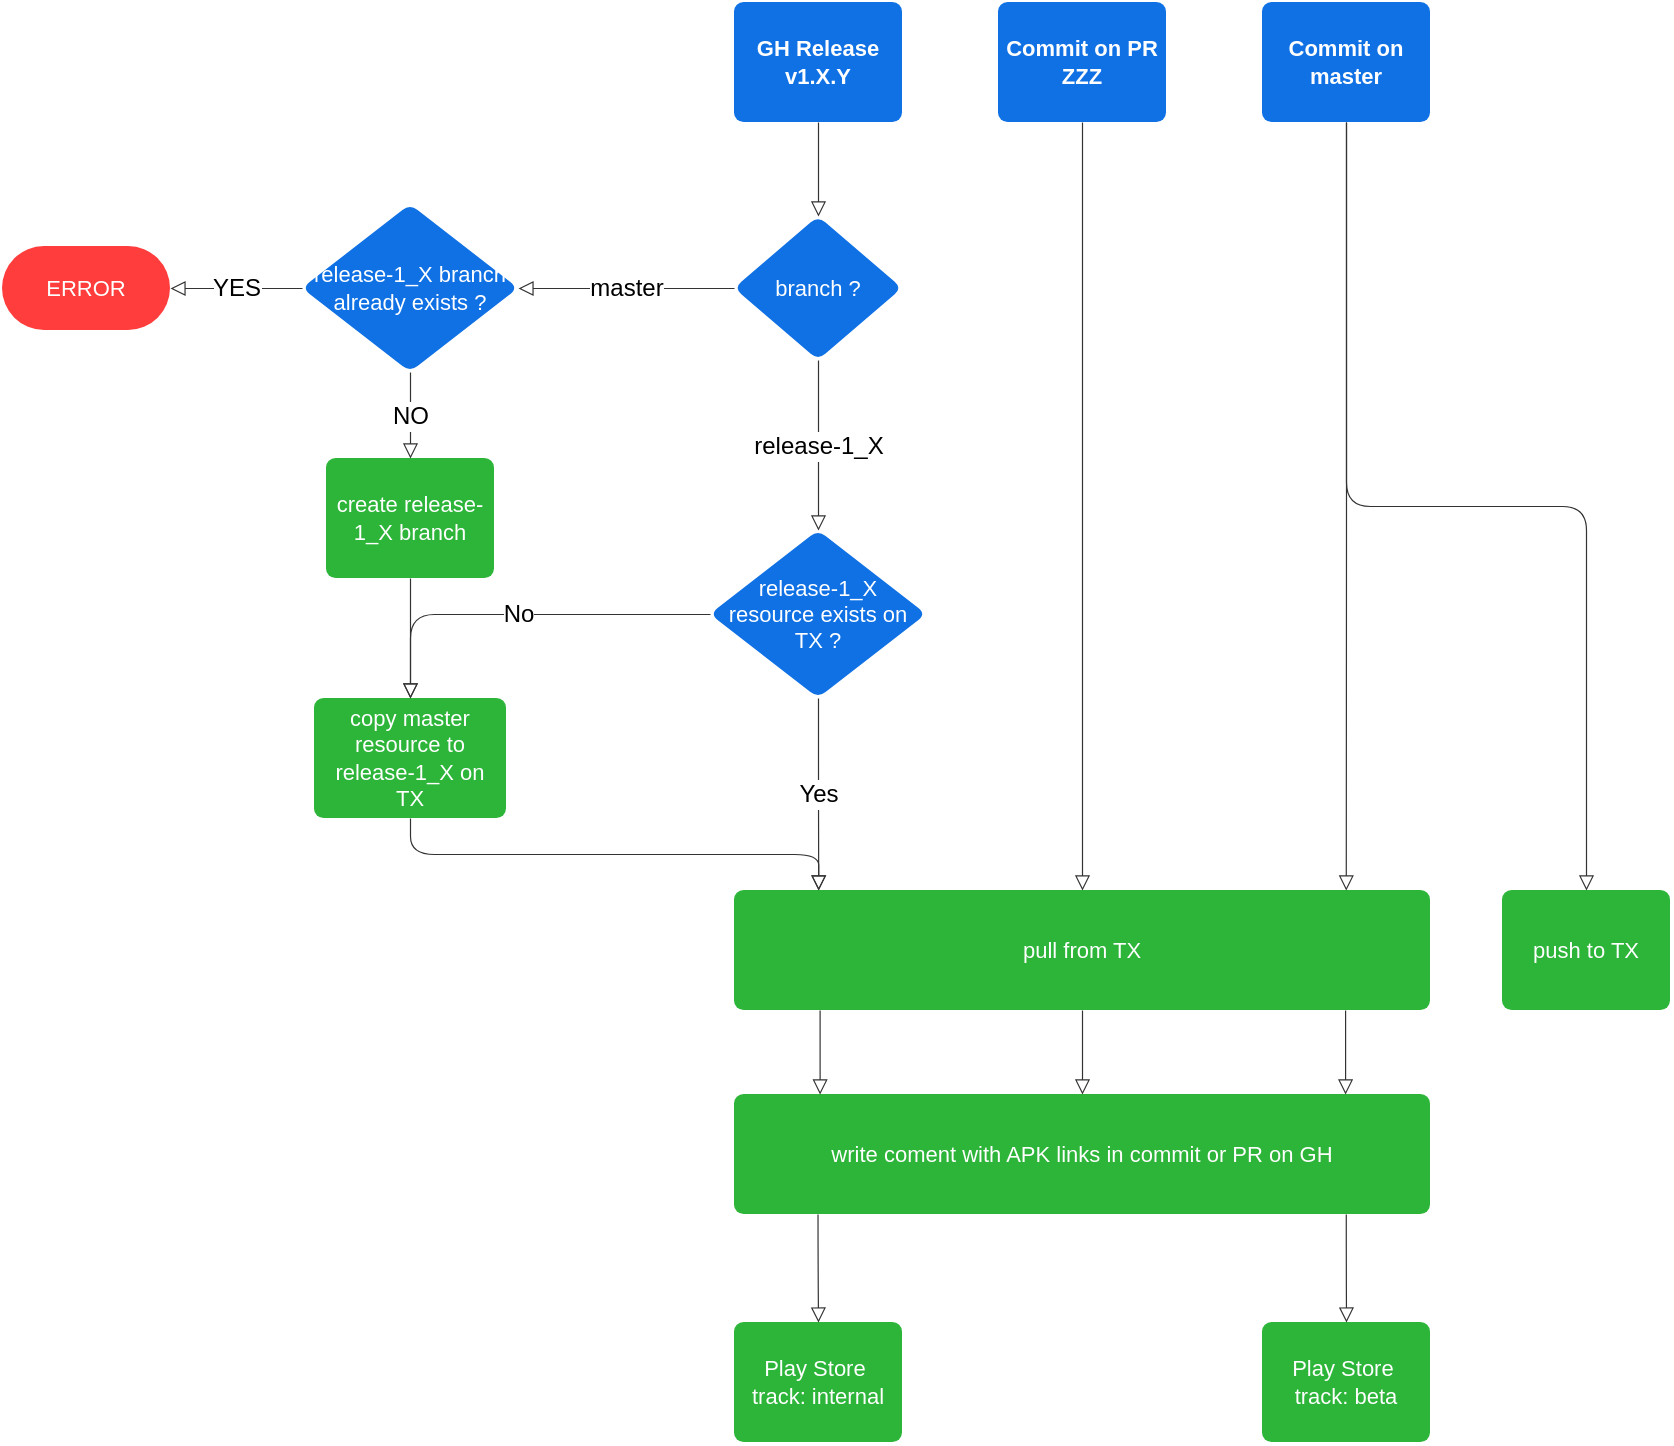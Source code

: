 <mxfile version="12.7.0" type="github">
  <diagram id="C5RBs43oDa-KdzZeNtuy" name="Page-1">
    <mxGraphModel dx="1186" dy="690" grid="1" gridSize="10" guides="1" tooltips="1" connect="1" arrows="1" fold="1" page="1" pageScale="1" pageWidth="827" pageHeight="1169" math="0" shadow="0">
      <root>
        <mxCell id="WIyWlLk6GJQsqaUBKTNV-0"/>
        <mxCell id="WIyWlLk6GJQsqaUBKTNV-1" parent="WIyWlLk6GJQsqaUBKTNV-0"/>
        <mxCell id="ur15OjHsovGPjOp776xv-2" value="GH Release v1.X.Y" style="html=1;whiteSpace=wrap;;fontSize=11;fontColor=#ffffff;fontStyle=1;spacing=5;strokeOpacity=0;fillOpacity=100;rounded=1;absoluteArcSize=1;arcSize=9.6;fillColor=#1071e5;strokeWidth=1.2;" vertex="1" parent="WIyWlLk6GJQsqaUBKTNV-1">
          <mxGeometry x="441" y="108" width="84" height="60" as="geometry"/>
        </mxCell>
        <mxCell id="ur15OjHsovGPjOp776xv-4" value="" style="html=1;jettySize=18;fontSize=11;strokeColor=#333333;strokeOpacity=100;strokeWidth=0.6;rounded=1;arcSize=24;edgeStyle=orthogonalEdgeStyle;startArrow=none;endArrow=block;endFill=0;exitX=0.5;exitY=1;exitPerimeter=1;entryX=0.5;entryY=0.026;entryPerimeter=1;" edge="1" parent="WIyWlLk6GJQsqaUBKTNV-1" source="ur15OjHsovGPjOp776xv-2" target="ur15OjHsovGPjOp776xv-7">
          <mxGeometry width="100" height="100" relative="1" as="geometry"/>
        </mxCell>
        <mxCell id="ur15OjHsovGPjOp776xv-5" value="release-1_X" style="html=1;jettySize=18;fontSize=9;fontColor=#333333;fontStyle=1;strokeColor=#333333;strokeOpacity=100;strokeWidth=0.6;rounded=1;arcSize=24;edgeStyle=orthogonalEdgeStyle;startArrow=none;endArrow=block;endFill=0;exitX=0.5;exitY=0.974;exitPerimeter=1;entryX=0.5;entryY=0.021;entryPerimeter=1;" edge="1" parent="WIyWlLk6GJQsqaUBKTNV-1" source="ur15OjHsovGPjOp776xv-7" target="ur15OjHsovGPjOp776xv-17">
          <mxGeometry width="100" height="100" relative="1" as="geometry"/>
        </mxCell>
        <mxCell id="ur15OjHsovGPjOp776xv-6" value="release-1_X" style="text;html=1;resizable=0;labelBackgroundColor=#ffffff;align=center;verticalAlign=middle;" vertex="1" parent="ur15OjHsovGPjOp776xv-5">
          <mxGeometry relative="1" as="geometry"/>
        </mxCell>
        <mxCell id="ur15OjHsovGPjOp776xv-7" value="branch ?" style="html=1;whiteSpace=wrap;rhombus;fontSize=11;fontColor=#ffffff;spacing=5;strokeOpacity=0;fillOpacity=100;rounded=1;absoluteArcSize=1;arcSize=9.6;fillColor=#1071e5;strokeWidth=1.2;" vertex="1" parent="WIyWlLk6GJQsqaUBKTNV-1">
          <mxGeometry x="441" y="215" width="84" height="72" as="geometry"/>
        </mxCell>
        <mxCell id="ur15OjHsovGPjOp776xv-8" value="create release-1_X branch" style="html=1;whiteSpace=wrap;;fontSize=11;fontColor=#ffffff;spacing=5;strokeOpacity=0;fillOpacity=100;rounded=1;absoluteArcSize=1;arcSize=9.6;fillColor=#2db539;strokeWidth=1.2;" vertex="1" parent="WIyWlLk6GJQsqaUBKTNV-1">
          <mxGeometry x="237" y="336" width="84" height="60" as="geometry"/>
        </mxCell>
        <mxCell id="ur15OjHsovGPjOp776xv-9" value="release-1_X branch already exists ?" style="html=1;whiteSpace=wrap;rhombus;fontSize=11;fontColor=#ffffff;spacing=5;strokeOpacity=0;fillOpacity=100;rounded=1;absoluteArcSize=1;arcSize=9.6;fillColor=#1071e5;strokeWidth=1.2;" vertex="1" parent="WIyWlLk6GJQsqaUBKTNV-1">
          <mxGeometry x="225" y="209" width="108" height="84" as="geometry"/>
        </mxCell>
        <mxCell id="ur15OjHsovGPjOp776xv-10" value="master" style="html=1;jettySize=18;fontSize=9;fontColor=#333333;fontStyle=1;strokeColor=#333333;strokeOpacity=100;strokeWidth=0.6;rounded=1;arcSize=24;edgeStyle=orthogonalEdgeStyle;startArrow=none;endArrow=block;endFill=0;exitX=0.026;exitY=0.5;exitPerimeter=1;entryX=0.979;entryY=0.5;entryPerimeter=1;" edge="1" parent="WIyWlLk6GJQsqaUBKTNV-1" source="ur15OjHsovGPjOp776xv-7" target="ur15OjHsovGPjOp776xv-9">
          <mxGeometry width="100" height="100" relative="1" as="geometry"/>
        </mxCell>
        <mxCell id="ur15OjHsovGPjOp776xv-11" value="master" style="text;html=1;resizable=0;labelBackgroundColor=#ffffff;align=center;verticalAlign=middle;" vertex="1" parent="ur15OjHsovGPjOp776xv-10">
          <mxGeometry relative="1" as="geometry"/>
        </mxCell>
        <mxCell id="ur15OjHsovGPjOp776xv-12" value="NO" style="html=1;jettySize=18;fontSize=9;fontColor=#333333;fontStyle=1;strokeColor=#333333;strokeOpacity=100;strokeWidth=0.6;rounded=1;arcSize=24;edgeStyle=orthogonalEdgeStyle;startArrow=none;endArrow=block;endFill=0;exitX=0.5;exitY=0.979;exitPerimeter=1;entryX=0.5;entryY=0;entryPerimeter=1;" edge="1" parent="WIyWlLk6GJQsqaUBKTNV-1" source="ur15OjHsovGPjOp776xv-9" target="ur15OjHsovGPjOp776xv-8">
          <mxGeometry width="100" height="100" relative="1" as="geometry"/>
        </mxCell>
        <mxCell id="ur15OjHsovGPjOp776xv-13" value="NO" style="text;html=1;resizable=0;labelBackgroundColor=#ffffff;align=center;verticalAlign=middle;" vertex="1" parent="ur15OjHsovGPjOp776xv-12">
          <mxGeometry relative="1" as="geometry"/>
        </mxCell>
        <mxCell id="ur15OjHsovGPjOp776xv-14" value="ERROR" style="html=1;whiteSpace=wrap;rounded=1;arcSize=50;fontSize=11;fontColor=#ffffff;spacing=5;strokeOpacity=0;fillOpacity=100;fillColor=#ff3d3d;strokeWidth=1.2;" vertex="1" parent="WIyWlLk6GJQsqaUBKTNV-1">
          <mxGeometry x="75" y="230" width="84" height="42" as="geometry"/>
        </mxCell>
        <mxCell id="ur15OjHsovGPjOp776xv-15" value="YES" style="html=1;jettySize=18;fontSize=11;fontColor=#333333;align=center;strokeColor=#333333;strokeOpacity=100;strokeWidth=0.6;rounded=1;arcSize=24;edgeStyle=orthogonalEdgeStyle;startArrow=none;endArrow=block;endFill=0;exitX=0.021;exitY=0.5;exitPerimeter=1;entryX=1;entryY=0.5;entryPerimeter=1;" edge="1" parent="WIyWlLk6GJQsqaUBKTNV-1" source="ur15OjHsovGPjOp776xv-9" target="ur15OjHsovGPjOp776xv-14">
          <mxGeometry width="100" height="100" relative="1" as="geometry"/>
        </mxCell>
        <mxCell id="ur15OjHsovGPjOp776xv-16" value="YES" style="text;html=1;resizable=0;labelBackgroundColor=#ffffff;align=center;verticalAlign=middle;" vertex="1" parent="ur15OjHsovGPjOp776xv-15">
          <mxGeometry relative="1" as="geometry"/>
        </mxCell>
        <mxCell id="ur15OjHsovGPjOp776xv-17" value="release-1_X resource exists on TX ?" style="html=1;whiteSpace=wrap;rhombus;fontSize=11;fontColor=#ffffff;spacing=5;strokeOpacity=0;fillOpacity=100;rounded=1;absoluteArcSize=1;arcSize=9.6;fillColor=#1071e5;strokeWidth=1.2;" vertex="1" parent="WIyWlLk6GJQsqaUBKTNV-1">
          <mxGeometry x="429" y="372" width="108" height="84" as="geometry"/>
        </mxCell>
        <mxCell id="ur15OjHsovGPjOp776xv-18" value="copy master resource to release-1_X on TX" style="html=1;whiteSpace=wrap;;fontSize=11;fontColor=#ffffff;spacing=5;strokeOpacity=0;fillOpacity=100;rounded=1;absoluteArcSize=1;arcSize=9.6;fillColor=#2db539;strokeWidth=1.2;" vertex="1" parent="WIyWlLk6GJQsqaUBKTNV-1">
          <mxGeometry x="231" y="456" width="96" height="60" as="geometry"/>
        </mxCell>
        <mxCell id="ur15OjHsovGPjOp776xv-19" value="Yes" style="html=1;jettySize=18;fontSize=11;fontColor=#333333;align=center;strokeColor=#333333;strokeOpacity=100;strokeWidth=0.6;rounded=1;arcSize=24;edgeStyle=orthogonalEdgeStyle;startArrow=none;endArrow=block;endFill=0;exitX=0.5;exitY=0.979;exitPerimeter=1;entryX=0.121;entryY=0;entryPerimeter=1;" edge="1" parent="WIyWlLk6GJQsqaUBKTNV-1" source="ur15OjHsovGPjOp776xv-17" target="ur15OjHsovGPjOp776xv-28">
          <mxGeometry width="100" height="100" relative="1" as="geometry"/>
        </mxCell>
        <mxCell id="ur15OjHsovGPjOp776xv-20" value="Yes" style="text;html=1;resizable=0;labelBackgroundColor=#ffffff;align=center;verticalAlign=middle;" vertex="1" parent="ur15OjHsovGPjOp776xv-19">
          <mxGeometry relative="1" as="geometry"/>
        </mxCell>
        <mxCell id="ur15OjHsovGPjOp776xv-21" value="No" style="html=1;jettySize=18;fontSize=11;fontColor=#333333;align=center;strokeColor=#333333;strokeOpacity=100;strokeWidth=0.6;rounded=1;arcSize=24;edgeStyle=orthogonalEdgeStyle;startArrow=none;endArrow=block;endFill=0;exitX=0.021;exitY=0.5;exitPerimeter=1;entryX=0.5;entryY=0;entryPerimeter=1;" edge="1" parent="WIyWlLk6GJQsqaUBKTNV-1" source="ur15OjHsovGPjOp776xv-17" target="ur15OjHsovGPjOp776xv-18">
          <mxGeometry width="100" height="100" relative="1" as="geometry"/>
        </mxCell>
        <mxCell id="ur15OjHsovGPjOp776xv-22" value="No" style="text;html=1;resizable=0;labelBackgroundColor=#ffffff;align=center;verticalAlign=middle;" vertex="1" parent="ur15OjHsovGPjOp776xv-21">
          <mxGeometry relative="1" as="geometry"/>
        </mxCell>
        <mxCell id="ur15OjHsovGPjOp776xv-23" value="" style="html=1;jettySize=18;fontSize=11;strokeColor=#333333;strokeOpacity=100;strokeWidth=0.6;rounded=1;arcSize=24;edgeStyle=orthogonalEdgeStyle;startArrow=none;endArrow=block;endFill=0;exitX=0.5;exitY=1;exitPerimeter=1;entryX=0.5;entryY=0;entryPerimeter=1;" edge="1" parent="WIyWlLk6GJQsqaUBKTNV-1" source="ur15OjHsovGPjOp776xv-8" target="ur15OjHsovGPjOp776xv-18">
          <mxGeometry width="100" height="100" relative="1" as="geometry"/>
        </mxCell>
        <mxCell id="ur15OjHsovGPjOp776xv-24" value="Commit on master" style="html=1;whiteSpace=wrap;;fontSize=11;fontColor=#ffffff;fontStyle=1;spacing=5;strokeOpacity=0;fillOpacity=100;rounded=1;absoluteArcSize=1;arcSize=9.6;fillColor=#1071e5;strokeWidth=1.2;" vertex="1" parent="WIyWlLk6GJQsqaUBKTNV-1">
          <mxGeometry x="705" y="108" width="84" height="60" as="geometry"/>
        </mxCell>
        <mxCell id="ur15OjHsovGPjOp776xv-25" value="Commit on PR ZZZ" style="html=1;whiteSpace=wrap;;fontSize=11;fontColor=#ffffff;fontStyle=1;spacing=5;strokeOpacity=0;fillOpacity=100;rounded=1;absoluteArcSize=1;arcSize=9.6;fillColor=#1071e5;strokeWidth=1.2;" vertex="1" parent="WIyWlLk6GJQsqaUBKTNV-1">
          <mxGeometry x="573" y="108" width="84" height="60" as="geometry"/>
        </mxCell>
        <mxCell id="ur15OjHsovGPjOp776xv-26" value="push to TX" style="html=1;whiteSpace=wrap;;fontSize=11;fontColor=#ffffff;spacing=5;strokeOpacity=0;fillOpacity=100;rounded=1;absoluteArcSize=1;arcSize=9.6;fillColor=#2db539;strokeWidth=1.2;" vertex="1" parent="WIyWlLk6GJQsqaUBKTNV-1">
          <mxGeometry x="825" y="552" width="84" height="60" as="geometry"/>
        </mxCell>
        <mxCell id="ur15OjHsovGPjOp776xv-27" value="" style="html=1;jettySize=18;fontSize=11;strokeColor=#333333;strokeOpacity=100;strokeWidth=0.6;rounded=1;arcSize=24;edgeStyle=orthogonalEdgeStyle;startArrow=none;endArrow=block;endFill=0;exitX=0.5;exitY=1;exitPerimeter=1;entryX=0.5;entryY=0;entryPerimeter=1;" edge="1" parent="WIyWlLk6GJQsqaUBKTNV-1" source="ur15OjHsovGPjOp776xv-24" target="ur15OjHsovGPjOp776xv-26">
          <mxGeometry width="100" height="100" relative="1" as="geometry"/>
        </mxCell>
        <mxCell id="ur15OjHsovGPjOp776xv-28" value="pull from TX" style="html=1;whiteSpace=wrap;;fontSize=11;fontColor=#ffffff;spacing=5;strokeOpacity=0;fillOpacity=100;rounded=1;absoluteArcSize=1;arcSize=9.6;fillColor=#2db539;strokeWidth=1.2;" vertex="1" parent="WIyWlLk6GJQsqaUBKTNV-1">
          <mxGeometry x="441" y="552" width="348" height="60" as="geometry"/>
        </mxCell>
        <mxCell id="ur15OjHsovGPjOp776xv-29" value="" style="html=1;jettySize=18;fontSize=11;strokeColor=#333333;strokeOpacity=100;strokeWidth=0.6;rounded=1;arcSize=24;edgeStyle=orthogonalEdgeStyle;startArrow=none;endArrow=block;endFill=0;exitX=0.5;exitY=1.0;exitPerimeter=1;entryX=0.121;entryY=0;entryPerimeter=1;" edge="1" parent="WIyWlLk6GJQsqaUBKTNV-1" source="ur15OjHsovGPjOp776xv-18" target="ur15OjHsovGPjOp776xv-28">
          <mxGeometry width="100" height="100" relative="1" as="geometry"/>
        </mxCell>
        <mxCell id="ur15OjHsovGPjOp776xv-30" value="" style="html=1;jettySize=18;fontSize=11;strokeColor=#333333;strokeOpacity=100;strokeWidth=0.6;rounded=1;arcSize=24;edgeStyle=orthogonalEdgeStyle;startArrow=none;endArrow=block;endFill=0;exitX=0.5;exitY=1;exitPerimeter=1;entryX=0.879;entryY=0;entryPerimeter=1;startSize=6;endSize=6;" edge="1" parent="WIyWlLk6GJQsqaUBKTNV-1" source="ur15OjHsovGPjOp776xv-24" target="ur15OjHsovGPjOp776xv-28">
          <mxGeometry width="100" height="100" relative="1" as="geometry"/>
        </mxCell>
        <mxCell id="ur15OjHsovGPjOp776xv-31" value="" style="html=1;jettySize=18;fontSize=11;strokeColor=#333333;strokeOpacity=100;strokeWidth=0.6;rounded=1;arcSize=24;edgeStyle=orthogonalEdgeStyle;startArrow=none;endArrow=block;endFill=0;exitX=0.5;exitY=1;exitPerimeter=1;entryX=0.5;entryY=0;entryPerimeter=1;" edge="1" parent="WIyWlLk6GJQsqaUBKTNV-1" source="ur15OjHsovGPjOp776xv-25" target="ur15OjHsovGPjOp776xv-28">
          <mxGeometry width="100" height="100" relative="1" as="geometry"/>
        </mxCell>
        <mxCell id="ur15OjHsovGPjOp776xv-32" value="write coment with APK links in commit or PR on GH" style="html=1;whiteSpace=wrap;;fontSize=11;fontColor=#ffffff;spacing=5;strokeOpacity=0;fillOpacity=100;rounded=1;absoluteArcSize=1;arcSize=9.6;fillColor=#2db539;strokeWidth=1.2;" vertex="1" parent="WIyWlLk6GJQsqaUBKTNV-1">
          <mxGeometry x="441" y="654" width="348" height="60" as="geometry"/>
        </mxCell>
        <mxCell id="ur15OjHsovGPjOp776xv-33" value="" style="html=1;jettySize=18;fontSize=11;strokeColor=#333333;strokeOpacity=100;strokeWidth=0.6;rounded=1;arcSize=24;edgeStyle=orthogonalEdgeStyle;startArrow=none;endArrow=block;endFill=0;exitX=0.123;exitY=1;exitPerimeter=1;entryX=0.123;entryY=0;entryPerimeter=1;" edge="1" parent="WIyWlLk6GJQsqaUBKTNV-1" source="ur15OjHsovGPjOp776xv-28" target="ur15OjHsovGPjOp776xv-32">
          <mxGeometry width="100" height="100" relative="1" as="geometry"/>
        </mxCell>
        <mxCell id="ur15OjHsovGPjOp776xv-34" value="" style="html=1;jettySize=18;fontSize=11;strokeColor=#333333;strokeOpacity=100;strokeWidth=0.6;rounded=1;arcSize=24;edgeStyle=orthogonalEdgeStyle;startArrow=none;endArrow=block;endFill=0;exitX=0.5;exitY=1;exitPerimeter=1;entryX=0.5;entryY=0;entryPerimeter=1;" edge="1" parent="WIyWlLk6GJQsqaUBKTNV-1" source="ur15OjHsovGPjOp776xv-28" target="ur15OjHsovGPjOp776xv-32">
          <mxGeometry width="100" height="100" relative="1" as="geometry"/>
        </mxCell>
        <mxCell id="ur15OjHsovGPjOp776xv-35" value="" style="html=1;jettySize=18;fontSize=11;strokeColor=#333333;strokeOpacity=100;strokeWidth=0.6;rounded=1;arcSize=24;edgeStyle=orthogonalEdgeStyle;startArrow=none;endArrow=block;endFill=0;exitX=0.878;exitY=1;exitPerimeter=1;entryX=0.878;entryY=7.128e-17;entryPerimeter=1;" edge="1" parent="WIyWlLk6GJQsqaUBKTNV-1" source="ur15OjHsovGPjOp776xv-28" target="ur15OjHsovGPjOp776xv-32">
          <mxGeometry width="100" height="100" relative="1" as="geometry"/>
        </mxCell>
        <mxCell id="ur15OjHsovGPjOp776xv-36" value="Play Store track: beta" style="html=1;whiteSpace=wrap;;fontSize=11;fontColor=#ffffff;spacing=5;strokeOpacity=0;fillOpacity=100;rounded=1;absoluteArcSize=1;arcSize=9.6;fillColor=#2db539;strokeWidth=1.2;" vertex="1" parent="WIyWlLk6GJQsqaUBKTNV-1">
          <mxGeometry x="705" y="768" width="84" height="60" as="geometry"/>
        </mxCell>
        <mxCell id="ur15OjHsovGPjOp776xv-37" value="Play Store track: internal" style="html=1;whiteSpace=wrap;;fontSize=11;fontColor=#ffffff;spacing=5;strokeOpacity=0;fillOpacity=100;rounded=1;absoluteArcSize=1;arcSize=9.6;fillColor=#2db539;strokeWidth=1.2;" vertex="1" parent="WIyWlLk6GJQsqaUBKTNV-1">
          <mxGeometry x="441" y="768" width="84" height="60" as="geometry"/>
        </mxCell>
        <mxCell id="ur15OjHsovGPjOp776xv-38" value="" style="html=1;jettySize=18;fontSize=11;strokeColor=#333333;strokeOpacity=100;strokeWidth=0.6;rounded=1;arcSize=24;edgeStyle=orthogonalEdgeStyle;startArrow=none;endArrow=block;endFill=0;exitX=0.12;exitY=1;exitPerimeter=1;entryX=0.5;entryY=0;entryPerimeter=1;" edge="1" parent="WIyWlLk6GJQsqaUBKTNV-1" source="ur15OjHsovGPjOp776xv-32" target="ur15OjHsovGPjOp776xv-37">
          <mxGeometry width="100" height="100" relative="1" as="geometry"/>
        </mxCell>
        <mxCell id="ur15OjHsovGPjOp776xv-39" value="" style="html=1;jettySize=18;fontSize=11;strokeColor=#333333;strokeOpacity=100;strokeWidth=0.6;rounded=1;arcSize=24;edgeStyle=orthogonalEdgeStyle;startArrow=none;endArrow=block;endFill=0;exitX=0.879;exitY=1;exitPerimeter=1;entryX=0.5;entryY=0;entryPerimeter=1;" edge="1" parent="WIyWlLk6GJQsqaUBKTNV-1" source="ur15OjHsovGPjOp776xv-32" target="ur15OjHsovGPjOp776xv-36">
          <mxGeometry width="100" height="100" relative="1" as="geometry"/>
        </mxCell>
      </root>
    </mxGraphModel>
  </diagram>
</mxfile>
